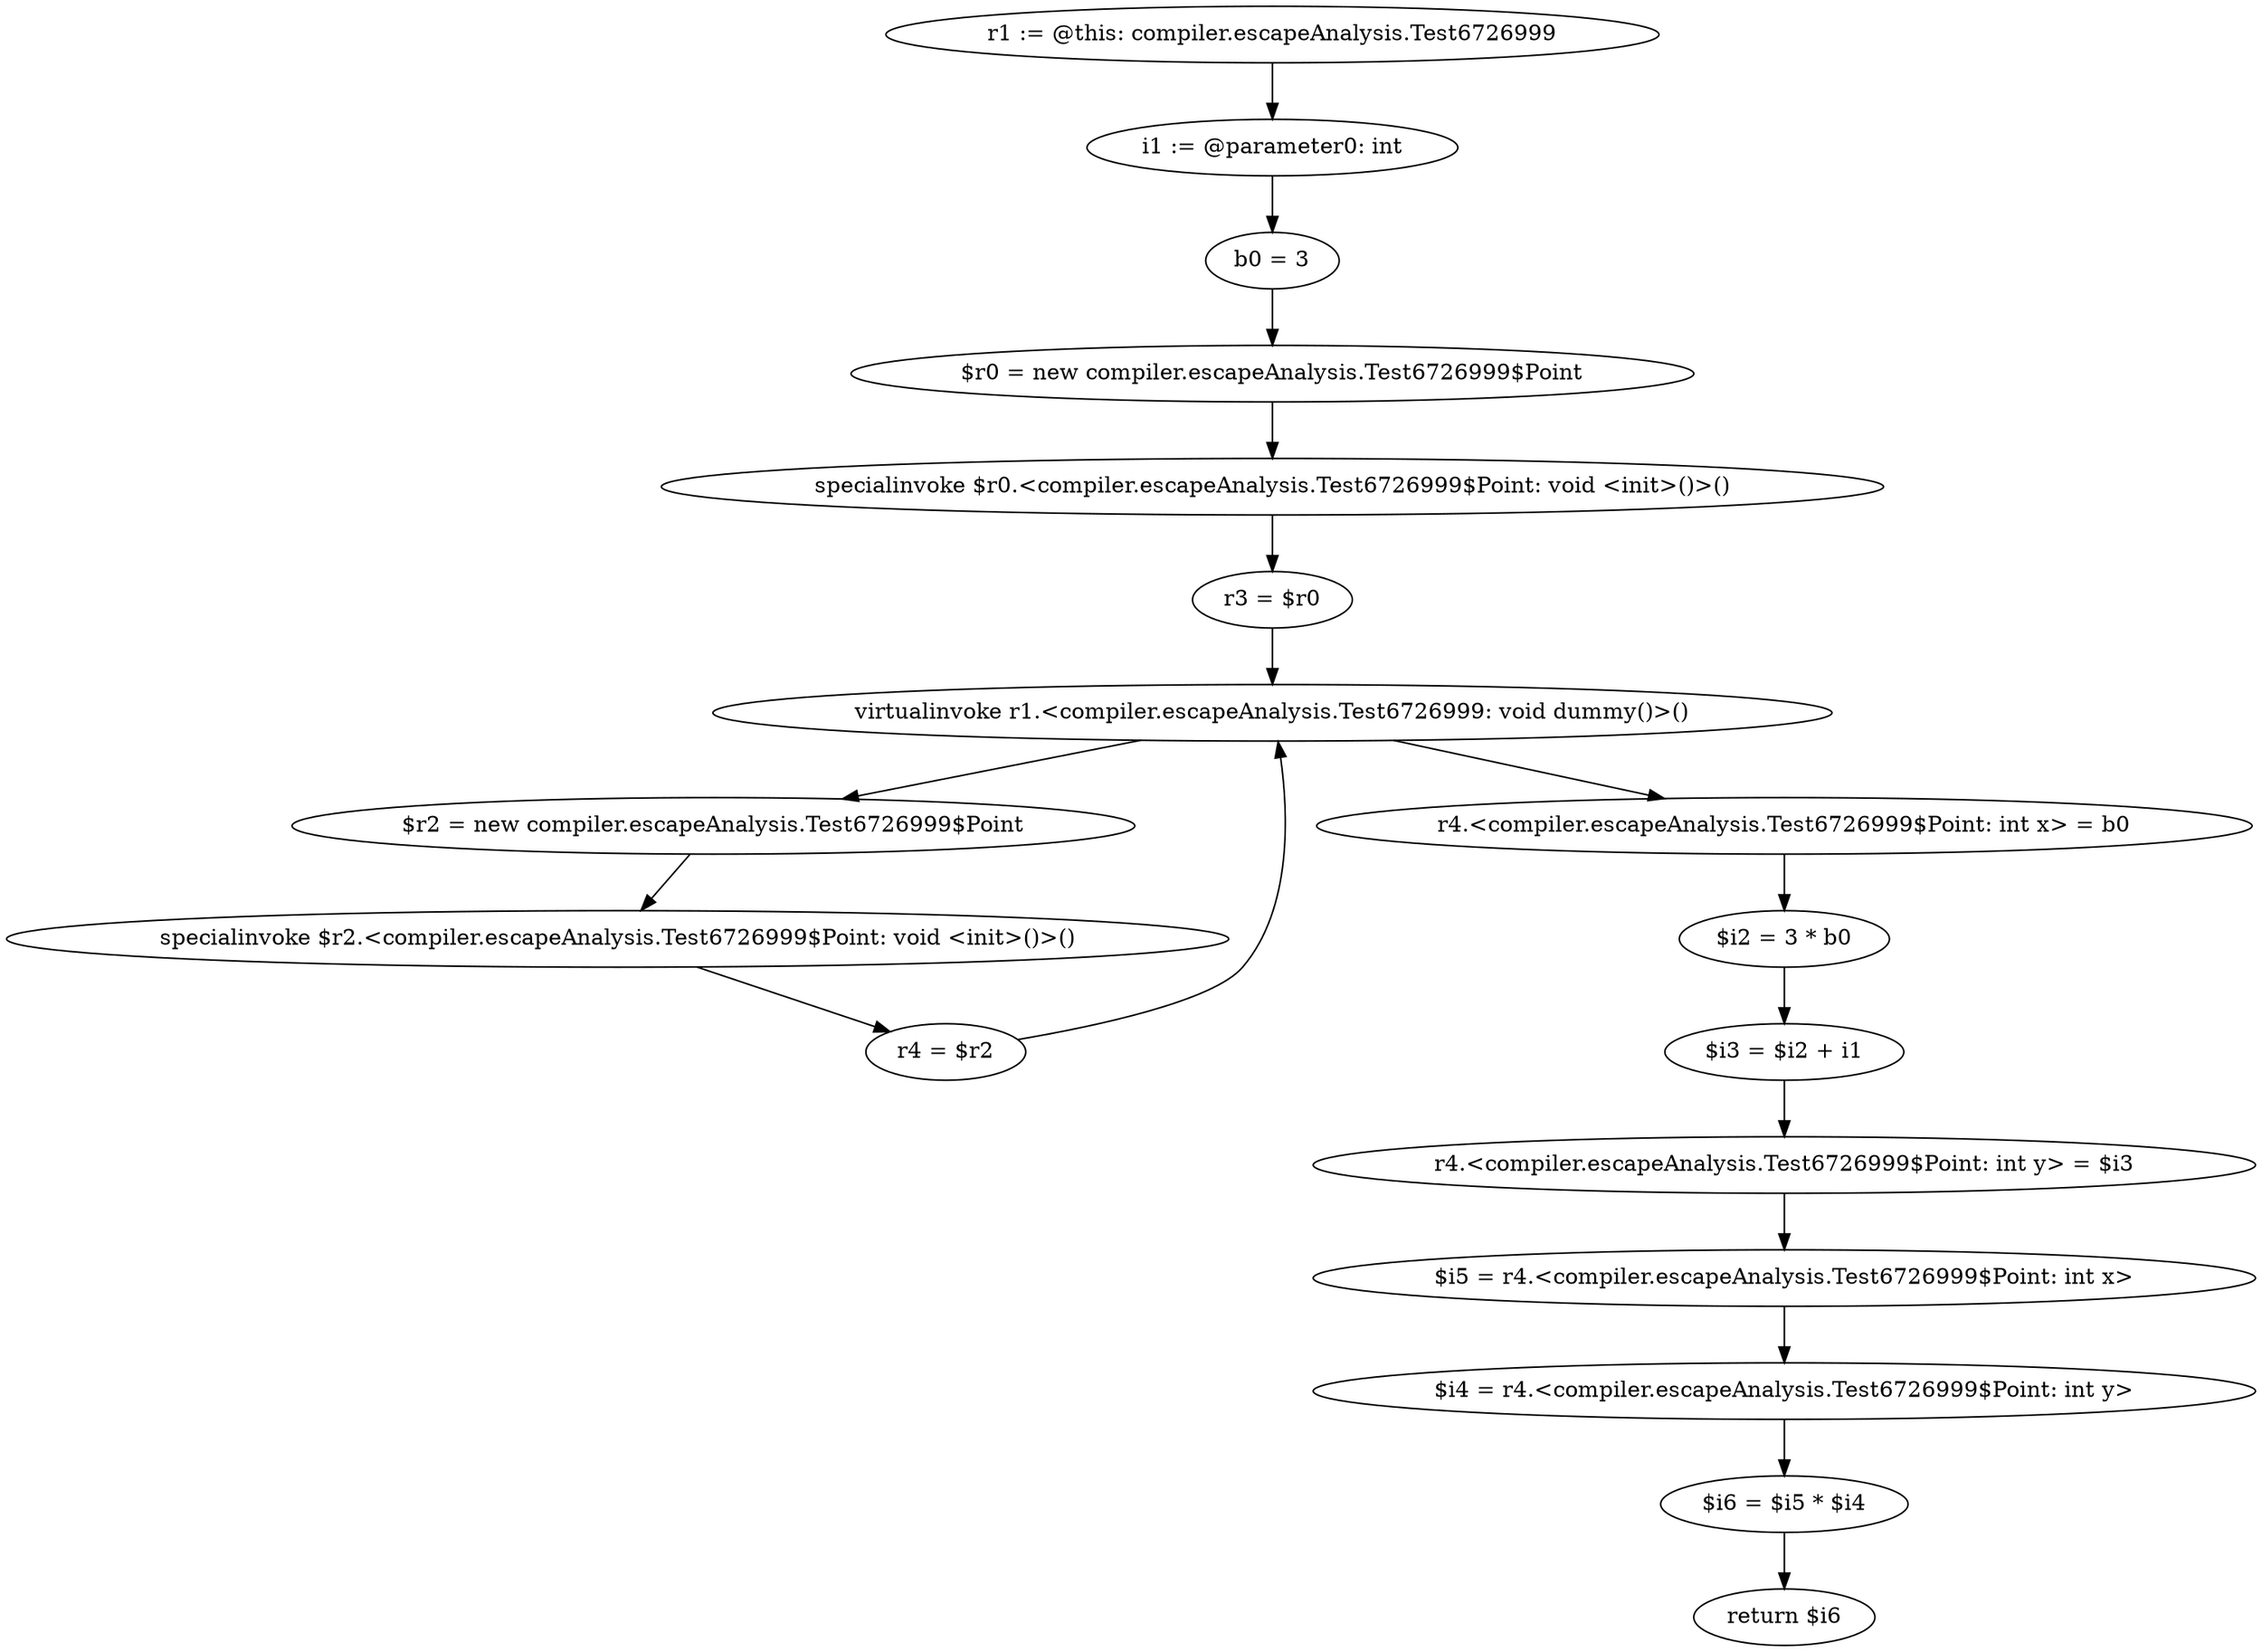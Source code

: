 digraph "unitGraph" {
    "r1 := @this: compiler.escapeAnalysis.Test6726999"
    "i1 := @parameter0: int"
    "b0 = 3"
    "$r0 = new compiler.escapeAnalysis.Test6726999$Point"
    "specialinvoke $r0.<compiler.escapeAnalysis.Test6726999$Point: void <init>()>()"
    "r3 = $r0"
    "virtualinvoke r1.<compiler.escapeAnalysis.Test6726999: void dummy()>()"
    "$r2 = new compiler.escapeAnalysis.Test6726999$Point"
    "specialinvoke $r2.<compiler.escapeAnalysis.Test6726999$Point: void <init>()>()"
    "r4 = $r2"
    "r4.<compiler.escapeAnalysis.Test6726999$Point: int x> = b0"
    "$i2 = 3 * b0"
    "$i3 = $i2 + i1"
    "r4.<compiler.escapeAnalysis.Test6726999$Point: int y> = $i3"
    "$i5 = r4.<compiler.escapeAnalysis.Test6726999$Point: int x>"
    "$i4 = r4.<compiler.escapeAnalysis.Test6726999$Point: int y>"
    "$i6 = $i5 * $i4"
    "return $i6"
    "r1 := @this: compiler.escapeAnalysis.Test6726999"->"i1 := @parameter0: int";
    "i1 := @parameter0: int"->"b0 = 3";
    "b0 = 3"->"$r0 = new compiler.escapeAnalysis.Test6726999$Point";
    "$r0 = new compiler.escapeAnalysis.Test6726999$Point"->"specialinvoke $r0.<compiler.escapeAnalysis.Test6726999$Point: void <init>()>()";
    "specialinvoke $r0.<compiler.escapeAnalysis.Test6726999$Point: void <init>()>()"->"r3 = $r0";
    "r3 = $r0"->"virtualinvoke r1.<compiler.escapeAnalysis.Test6726999: void dummy()>()";
    "virtualinvoke r1.<compiler.escapeAnalysis.Test6726999: void dummy()>()"->"$r2 = new compiler.escapeAnalysis.Test6726999$Point";
    "$r2 = new compiler.escapeAnalysis.Test6726999$Point"->"specialinvoke $r2.<compiler.escapeAnalysis.Test6726999$Point: void <init>()>()";
    "specialinvoke $r2.<compiler.escapeAnalysis.Test6726999$Point: void <init>()>()"->"r4 = $r2";
    "r4 = $r2"->"virtualinvoke r1.<compiler.escapeAnalysis.Test6726999: void dummy()>()";
    "virtualinvoke r1.<compiler.escapeAnalysis.Test6726999: void dummy()>()"->"r4.<compiler.escapeAnalysis.Test6726999$Point: int x> = b0";
    "r4.<compiler.escapeAnalysis.Test6726999$Point: int x> = b0"->"$i2 = 3 * b0";
    "$i2 = 3 * b0"->"$i3 = $i2 + i1";
    "$i3 = $i2 + i1"->"r4.<compiler.escapeAnalysis.Test6726999$Point: int y> = $i3";
    "r4.<compiler.escapeAnalysis.Test6726999$Point: int y> = $i3"->"$i5 = r4.<compiler.escapeAnalysis.Test6726999$Point: int x>";
    "$i5 = r4.<compiler.escapeAnalysis.Test6726999$Point: int x>"->"$i4 = r4.<compiler.escapeAnalysis.Test6726999$Point: int y>";
    "$i4 = r4.<compiler.escapeAnalysis.Test6726999$Point: int y>"->"$i6 = $i5 * $i4";
    "$i6 = $i5 * $i4"->"return $i6";
}
